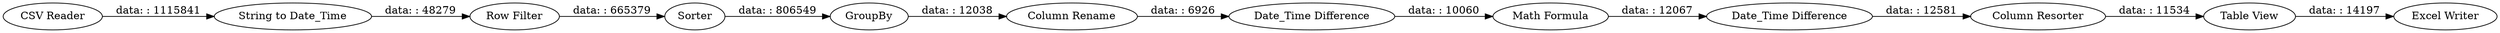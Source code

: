 digraph {
	"1554538034417664065_43" [label="Date_Time Difference"]
	"1554538034417664065_42" [label=Sorter]
	"1554538034417664065_33" [label="Date_Time Difference"]
	"1554538034417664065_50" [label="Row Filter"]
	"1554538034417664065_48" [label="Excel Writer"]
	"1554538034417664065_1" [label="CSV Reader"]
	"1554538034417664065_2" [label="String to Date_Time"]
	"1554538034417664065_49" [label="Math Formula"]
	"1554538034417664065_41" [label="Table View"]
	"1554538034417664065_28" [label="Column Rename"]
	"1554538034417664065_3" [label=GroupBy]
	"1554538034417664065_51" [label="Column Resorter"]
	"1554538034417664065_43" -> "1554538034417664065_49" [label="data: : 10060"]
	"1554538034417664065_33" -> "1554538034417664065_51" [label="data: : 12581"]
	"1554538034417664065_49" -> "1554538034417664065_33" [label="data: : 12067"]
	"1554538034417664065_51" -> "1554538034417664065_41" [label="data: : 11534"]
	"1554538034417664065_3" -> "1554538034417664065_28" [label="data: : 12038"]
	"1554538034417664065_2" -> "1554538034417664065_50" [label="data: : 48279"]
	"1554538034417664065_50" -> "1554538034417664065_42" [label="data: : 665379"]
	"1554538034417664065_41" -> "1554538034417664065_48" [label="data: : 14197"]
	"1554538034417664065_42" -> "1554538034417664065_3" [label="data: : 806549"]
	"1554538034417664065_28" -> "1554538034417664065_43" [label="data: : 6926"]
	"1554538034417664065_1" -> "1554538034417664065_2" [label="data: : 1115841"]
	rankdir=LR
}
